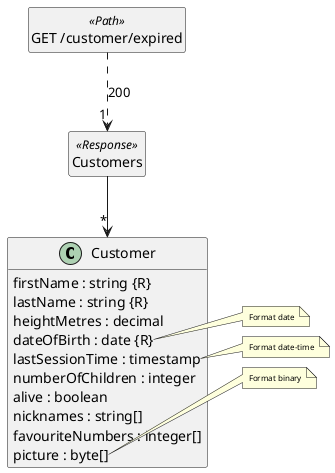 @startuml
hide <<Path>> circle
hide <<Response>> circle
hide <<Parameter>> circle
hide empty methods
hide empty fields
set namespaceSeparator none

class "Customer" as Customer {
  {field} firstName : string {R}
  {field} lastName : string {R}
  {field} heightMetres : decimal
  {field} dateOfBirth : date {R}
  {field} lastSessionTime : timestamp
  {field} numberOfChildren : integer
  {field} alive : boolean
  {field} nicknames : string[]
  {field} favouriteNumbers : integer[]
  {field} picture : byte[]
}
note right of Customer::"dateOfBirth"
	<size:8>Format date</size>
end note
note right of Customer::"lastSessionTime"
	<size:8>Format date-time</size>
end note
note right of Customer::"picture"
	<size:8>Format binary</size>
end note

class "Customers" as Customers <<Response>> {
}

class "GET /customer/expired" as GET_/customer/expired <<Path>> {
}

"Customers" --> "*" "Customer"

"GET_/customer/expired" ..> "1" "Customers"  :  "200"

@enduml